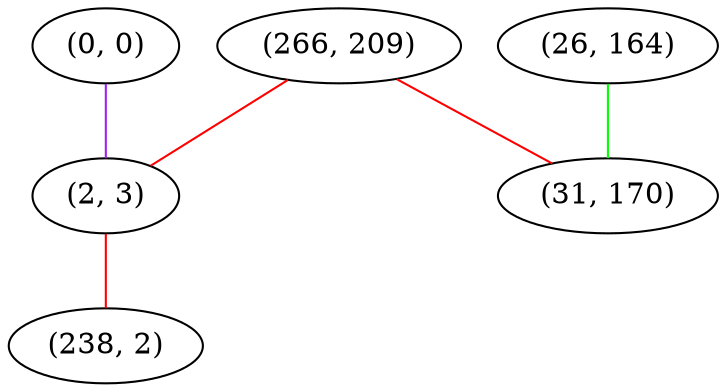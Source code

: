 graph "" {
"(0, 0)";
"(266, 209)";
"(2, 3)";
"(26, 164)";
"(238, 2)";
"(31, 170)";
"(0, 0)" -- "(2, 3)"  [color=purple, key=0, weight=4];
"(266, 209)" -- "(2, 3)"  [color=red, key=0, weight=1];
"(266, 209)" -- "(31, 170)"  [color=red, key=0, weight=1];
"(2, 3)" -- "(238, 2)"  [color=red, key=0, weight=1];
"(26, 164)" -- "(31, 170)"  [color=green, key=0, weight=2];
}
